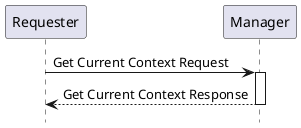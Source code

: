 @startuml

hide footbox

participant "Requester" as Requester
participant "Manager" as Manager

Requester->Manager: Get Current Context Request
activate Manager
Manager-->Requester: Get Current Context Response
deactivate Manager

@enduml